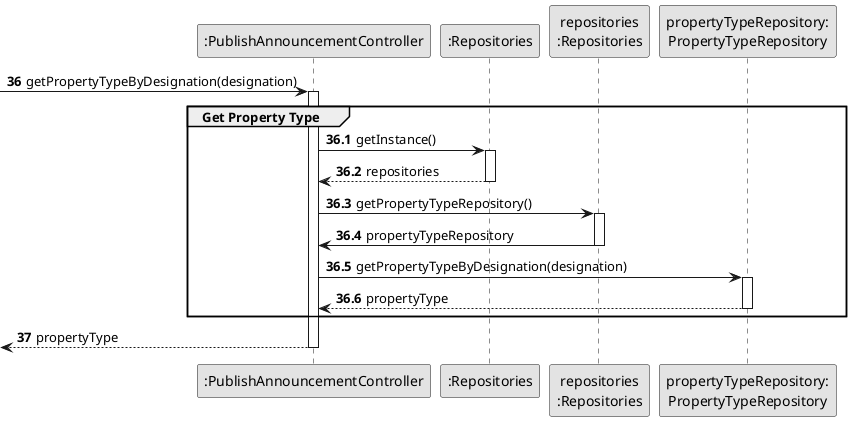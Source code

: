 @startuml
skinparam monochrome true
skinparam packageStyle rectangle
skinparam shadowing false

participant ":PublishAnnouncementController" as CTRL
participant ":Repositories" as RepositorySingleton
participant "repositories\n:Repositories" as PLAT
participant "propertyTypeRepository:\nPropertyTypeRepository" as PropertyTypeRepository

autonumber 36
-> CTRL : getPropertyTypeByDesignation(designation)

autonumber 36.1

activate CTRL
    group Get Property Type
        CTRL -> RepositorySingleton : getInstance()
        activate RepositorySingleton

            RepositorySingleton --> CTRL: repositories
        deactivate RepositorySingleton

        CTRL -> PLAT : getPropertyTypeRepository()
        activate PLAT

            PLAT -> CTRL : propertyTypeRepository
        deactivate PLAT

        CTRL -> PropertyTypeRepository : getPropertyTypeByDesignation(designation)
        activate PropertyTypeRepository

        PropertyTypeRepository --> CTRL : propertyType
        deactivate PropertyTypeRepository

    end group

    autonumber 37
    <-- CTRL : propertyType

deactivate CTRL


@enduml